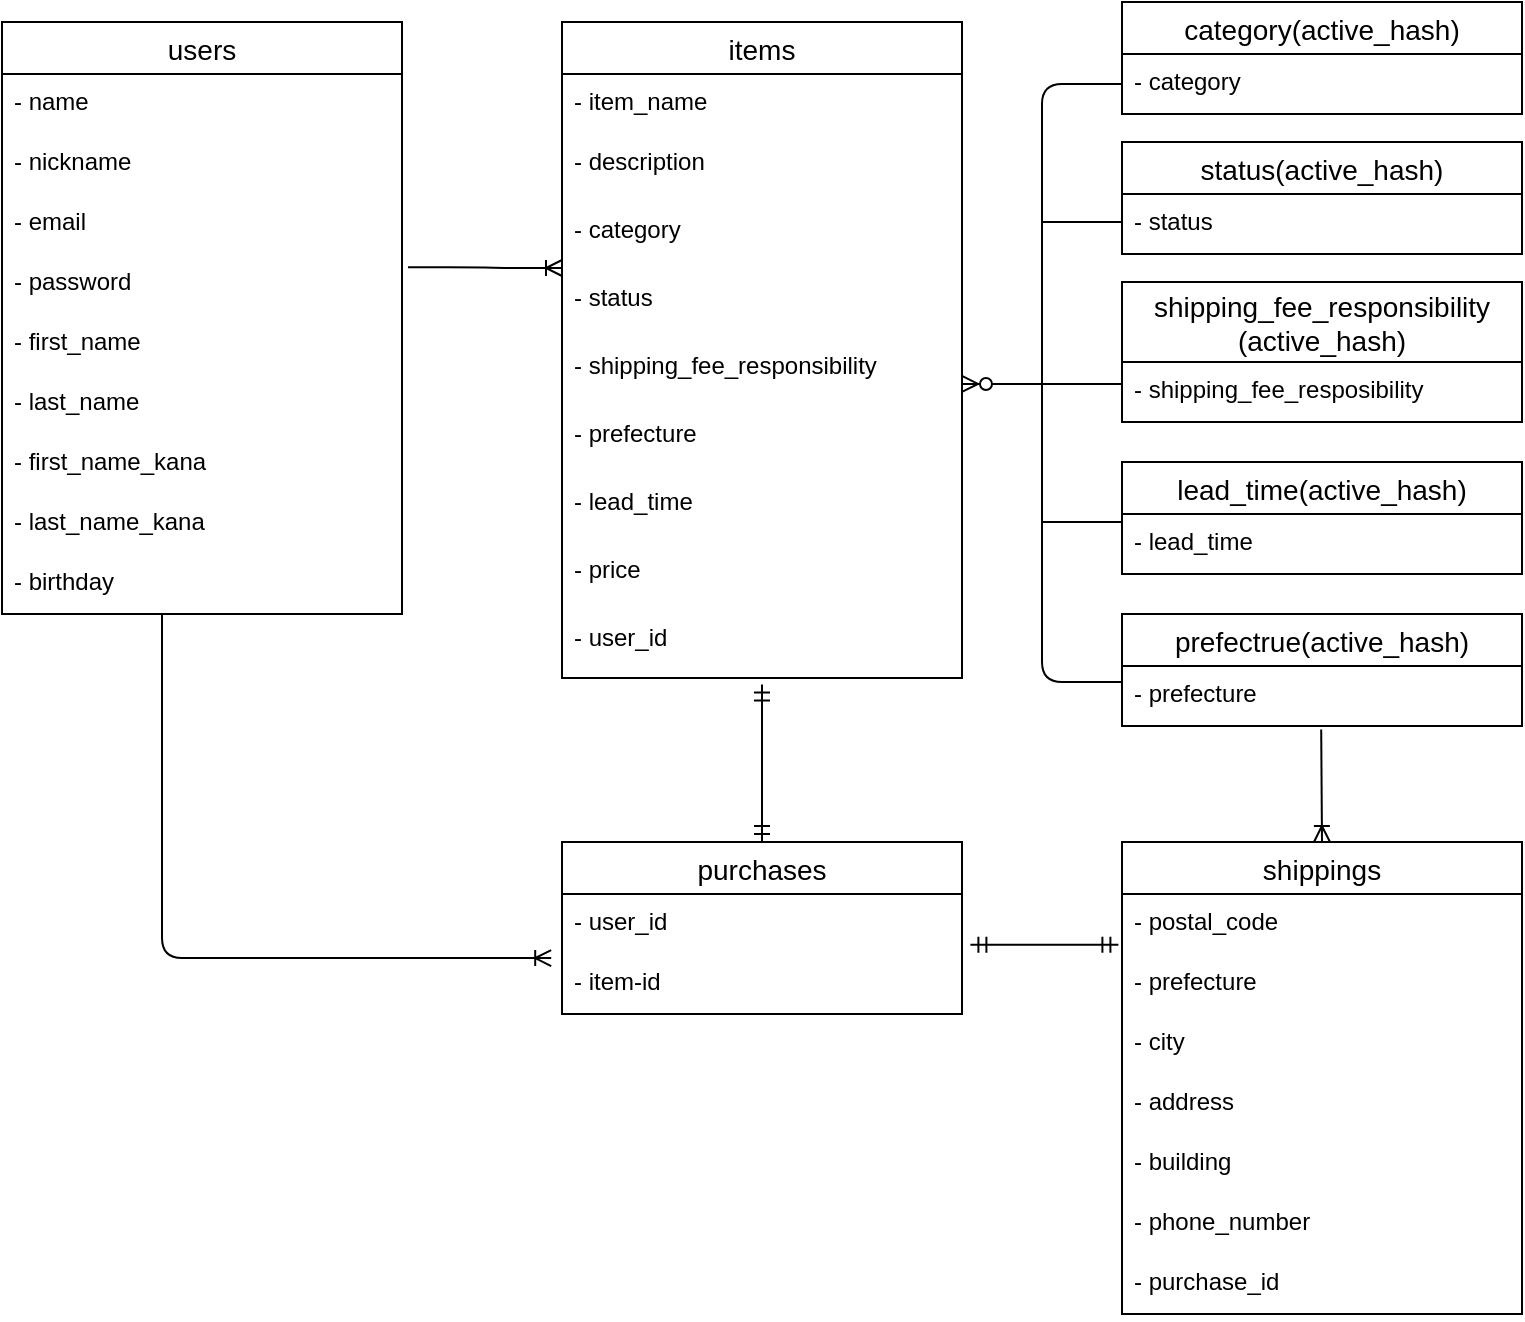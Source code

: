 <mxfile>
    <diagram id="Im9b4LFuKL-Pz-r_8Y-G" name="ページ1">
        <mxGraphModel dx="1265" dy="862" grid="1" gridSize="10" guides="1" tooltips="1" connect="1" arrows="1" fold="1" page="1" pageScale="1" pageWidth="827" pageHeight="1169" math="0" shadow="0">
            <root>
                <mxCell id="0"/>
                <mxCell id="1" parent="0"/>
                <mxCell id="MuCKCHFQJOsCQNgdCony-1" value="users" style="swimlane;fontStyle=0;childLayout=stackLayout;horizontal=1;startSize=26;horizontalStack=0;resizeParent=1;resizeParentMax=0;resizeLast=0;collapsible=1;marginBottom=0;align=center;fontSize=14;" parent="1" vertex="1">
                    <mxGeometry x="40" y="80" width="200" height="296" as="geometry"/>
                </mxCell>
                <mxCell id="MuCKCHFQJOsCQNgdCony-2" value="- name" style="text;strokeColor=none;fillColor=none;spacingLeft=4;spacingRight=4;overflow=hidden;rotatable=0;points=[[0,0.5],[1,0.5]];portConstraint=eastwest;fontSize=12;" parent="MuCKCHFQJOsCQNgdCony-1" vertex="1">
                    <mxGeometry y="26" width="200" height="30" as="geometry"/>
                </mxCell>
                <mxCell id="MuCKCHFQJOsCQNgdCony-49" value="- nickname" style="text;strokeColor=none;fillColor=none;spacingLeft=4;spacingRight=4;overflow=hidden;rotatable=0;points=[[0,0.5],[1,0.5]];portConstraint=eastwest;fontSize=12;" parent="MuCKCHFQJOsCQNgdCony-1" vertex="1">
                    <mxGeometry y="56" width="200" height="30" as="geometry"/>
                </mxCell>
                <mxCell id="MuCKCHFQJOsCQNgdCony-50" value="- email" style="text;strokeColor=none;fillColor=none;spacingLeft=4;spacingRight=4;overflow=hidden;rotatable=0;points=[[0,0.5],[1,0.5]];portConstraint=eastwest;fontSize=12;" parent="MuCKCHFQJOsCQNgdCony-1" vertex="1">
                    <mxGeometry y="86" width="200" height="30" as="geometry"/>
                </mxCell>
                <mxCell id="MuCKCHFQJOsCQNgdCony-51" value="- password" style="text;strokeColor=none;fillColor=none;spacingLeft=4;spacingRight=4;overflow=hidden;rotatable=0;points=[[0,0.5],[1,0.5]];portConstraint=eastwest;fontSize=12;" parent="MuCKCHFQJOsCQNgdCony-1" vertex="1">
                    <mxGeometry y="116" width="200" height="30" as="geometry"/>
                </mxCell>
                <mxCell id="MuCKCHFQJOsCQNgdCony-55" value="- first_name" style="text;strokeColor=none;fillColor=none;spacingLeft=4;spacingRight=4;overflow=hidden;rotatable=0;points=[[0,0.5],[1,0.5]];portConstraint=eastwest;fontSize=12;" parent="MuCKCHFQJOsCQNgdCony-1" vertex="1">
                    <mxGeometry y="146" width="200" height="30" as="geometry"/>
                </mxCell>
                <mxCell id="MuCKCHFQJOsCQNgdCony-56" value="- last_name" style="text;strokeColor=none;fillColor=none;spacingLeft=4;spacingRight=4;overflow=hidden;rotatable=0;points=[[0,0.5],[1,0.5]];portConstraint=eastwest;fontSize=12;" parent="MuCKCHFQJOsCQNgdCony-1" vertex="1">
                    <mxGeometry y="176" width="200" height="30" as="geometry"/>
                </mxCell>
                <mxCell id="MuCKCHFQJOsCQNgdCony-57" value="- first_name_kana" style="text;strokeColor=none;fillColor=none;spacingLeft=4;spacingRight=4;overflow=hidden;rotatable=0;points=[[0,0.5],[1,0.5]];portConstraint=eastwest;fontSize=12;" parent="MuCKCHFQJOsCQNgdCony-1" vertex="1">
                    <mxGeometry y="206" width="200" height="30" as="geometry"/>
                </mxCell>
                <mxCell id="MuCKCHFQJOsCQNgdCony-58" value="- last_name_kana" style="text;strokeColor=none;fillColor=none;spacingLeft=4;spacingRight=4;overflow=hidden;rotatable=0;points=[[0,0.5],[1,0.5]];portConstraint=eastwest;fontSize=12;" parent="MuCKCHFQJOsCQNgdCony-1" vertex="1">
                    <mxGeometry y="236" width="200" height="30" as="geometry"/>
                </mxCell>
                <mxCell id="MuCKCHFQJOsCQNgdCony-59" value="- birthday&#10;" style="text;strokeColor=none;fillColor=none;spacingLeft=4;spacingRight=4;overflow=hidden;rotatable=0;points=[[0,0.5],[1,0.5]];portConstraint=eastwest;fontSize=12;" parent="MuCKCHFQJOsCQNgdCony-1" vertex="1">
                    <mxGeometry y="266" width="200" height="30" as="geometry"/>
                </mxCell>
                <mxCell id="MuCKCHFQJOsCQNgdCony-5" value="items" style="swimlane;fontStyle=0;childLayout=stackLayout;horizontal=1;startSize=26;horizontalStack=0;resizeParent=1;resizeParentMax=0;resizeLast=0;collapsible=1;marginBottom=0;align=center;fontSize=14;" parent="1" vertex="1">
                    <mxGeometry x="320" y="80" width="200" height="328" as="geometry">
                        <mxRectangle x="480" y="120" width="70" height="30" as="alternateBounds"/>
                    </mxGeometry>
                </mxCell>
                <mxCell id="MuCKCHFQJOsCQNgdCony-6" value="- item_name" style="text;strokeColor=none;fillColor=none;spacingLeft=4;spacingRight=4;overflow=hidden;rotatable=0;points=[[0,0.5],[1,0.5]];portConstraint=eastwest;fontSize=12;" parent="MuCKCHFQJOsCQNgdCony-5" vertex="1">
                    <mxGeometry y="26" width="200" height="30" as="geometry"/>
                </mxCell>
                <mxCell id="MuCKCHFQJOsCQNgdCony-7" value="- description" style="text;strokeColor=none;fillColor=none;spacingLeft=4;spacingRight=4;overflow=hidden;rotatable=0;points=[[0,0.5],[1,0.5]];portConstraint=eastwest;fontSize=12;" parent="MuCKCHFQJOsCQNgdCony-5" vertex="1">
                    <mxGeometry y="56" width="200" height="34" as="geometry"/>
                </mxCell>
                <mxCell id="MuCKCHFQJOsCQNgdCony-32" value="- category" style="text;strokeColor=none;fillColor=none;spacingLeft=4;spacingRight=4;overflow=hidden;rotatable=0;points=[[0,0.5],[1,0.5]];portConstraint=eastwest;fontSize=12;" parent="MuCKCHFQJOsCQNgdCony-5" vertex="1">
                    <mxGeometry y="90" width="200" height="34" as="geometry"/>
                </mxCell>
                <mxCell id="MuCKCHFQJOsCQNgdCony-33" value="- status" style="text;strokeColor=none;fillColor=none;spacingLeft=4;spacingRight=4;overflow=hidden;rotatable=0;points=[[0,0.5],[1,0.5]];portConstraint=eastwest;fontSize=12;" parent="MuCKCHFQJOsCQNgdCony-5" vertex="1">
                    <mxGeometry y="124" width="200" height="34" as="geometry"/>
                </mxCell>
                <mxCell id="MuCKCHFQJOsCQNgdCony-35" value="- shipping_fee_responsibility" style="text;strokeColor=none;fillColor=none;spacingLeft=4;spacingRight=4;overflow=hidden;rotatable=0;points=[[0,0.5],[1,0.5]];portConstraint=eastwest;fontSize=12;" parent="MuCKCHFQJOsCQNgdCony-5" vertex="1">
                    <mxGeometry y="158" width="200" height="34" as="geometry"/>
                </mxCell>
                <mxCell id="MuCKCHFQJOsCQNgdCony-52" value="- prefecture" style="text;strokeColor=none;fillColor=none;spacingLeft=4;spacingRight=4;overflow=hidden;rotatable=0;points=[[0,0.5],[1,0.5]];portConstraint=eastwest;fontSize=12;" parent="MuCKCHFQJOsCQNgdCony-5" vertex="1">
                    <mxGeometry y="192" width="200" height="34" as="geometry"/>
                </mxCell>
                <mxCell id="MuCKCHFQJOsCQNgdCony-37" value="- lead_time&#10;" style="text;strokeColor=none;fillColor=none;spacingLeft=4;spacingRight=4;overflow=hidden;rotatable=0;points=[[0,0.5],[1,0.5]];portConstraint=eastwest;fontSize=12;" parent="MuCKCHFQJOsCQNgdCony-5" vertex="1">
                    <mxGeometry y="226" width="200" height="34" as="geometry"/>
                </mxCell>
                <mxCell id="MuCKCHFQJOsCQNgdCony-38" value="- price" style="text;strokeColor=none;fillColor=none;spacingLeft=4;spacingRight=4;overflow=hidden;rotatable=0;points=[[0,0.5],[1,0.5]];portConstraint=eastwest;fontSize=12;" parent="MuCKCHFQJOsCQNgdCony-5" vertex="1">
                    <mxGeometry y="260" width="200" height="34" as="geometry"/>
                </mxCell>
                <mxCell id="MuCKCHFQJOsCQNgdCony-39" value="- user_id" style="text;strokeColor=none;fillColor=none;spacingLeft=4;spacingRight=4;overflow=hidden;rotatable=0;points=[[0,0.5],[1,0.5]];portConstraint=eastwest;fontSize=12;" parent="MuCKCHFQJOsCQNgdCony-5" vertex="1">
                    <mxGeometry y="294" width="200" height="34" as="geometry"/>
                </mxCell>
                <mxCell id="MuCKCHFQJOsCQNgdCony-10" value="purchases" style="swimlane;fontStyle=0;childLayout=stackLayout;horizontal=1;startSize=26;horizontalStack=0;resizeParent=1;resizeParentMax=0;resizeLast=0;collapsible=1;marginBottom=0;align=center;fontSize=14;" parent="1" vertex="1">
                    <mxGeometry x="320" y="490" width="200" height="86" as="geometry"/>
                </mxCell>
                <mxCell id="MuCKCHFQJOsCQNgdCony-11" value="- user_id" style="text;strokeColor=none;fillColor=none;spacingLeft=4;spacingRight=4;overflow=hidden;rotatable=0;points=[[0,0.5],[1,0.5]];portConstraint=eastwest;fontSize=12;" parent="MuCKCHFQJOsCQNgdCony-10" vertex="1">
                    <mxGeometry y="26" width="200" height="30" as="geometry"/>
                </mxCell>
                <mxCell id="MuCKCHFQJOsCQNgdCony-13" value="- item-id" style="text;strokeColor=none;fillColor=none;spacingLeft=4;spacingRight=4;overflow=hidden;rotatable=0;points=[[0,0.5],[1,0.5]];portConstraint=eastwest;fontSize=12;" parent="MuCKCHFQJOsCQNgdCony-10" vertex="1">
                    <mxGeometry y="56" width="200" height="30" as="geometry"/>
                </mxCell>
                <mxCell id="MuCKCHFQJOsCQNgdCony-14" value="shippings" style="swimlane;fontStyle=0;childLayout=stackLayout;horizontal=1;startSize=26;horizontalStack=0;resizeParent=1;resizeParentMax=0;resizeLast=0;collapsible=1;marginBottom=0;align=center;fontSize=14;" parent="1" vertex="1">
                    <mxGeometry x="600" y="490" width="200" height="236" as="geometry"/>
                </mxCell>
                <mxCell id="MuCKCHFQJOsCQNgdCony-16" value="- postal_code" style="text;strokeColor=none;fillColor=none;spacingLeft=4;spacingRight=4;overflow=hidden;rotatable=0;points=[[0,0.5],[1,0.5]];portConstraint=eastwest;fontSize=12;" parent="MuCKCHFQJOsCQNgdCony-14" vertex="1">
                    <mxGeometry y="26" width="200" height="30" as="geometry"/>
                </mxCell>
                <mxCell id="MuCKCHFQJOsCQNgdCony-17" value="- prefecture" style="text;strokeColor=none;fillColor=none;spacingLeft=4;spacingRight=4;overflow=hidden;rotatable=0;points=[[0,0.5],[1,0.5]];portConstraint=eastwest;fontSize=12;" parent="MuCKCHFQJOsCQNgdCony-14" vertex="1">
                    <mxGeometry y="56" width="200" height="30" as="geometry"/>
                </mxCell>
                <mxCell id="MuCKCHFQJOsCQNgdCony-40" value="- city" style="text;strokeColor=none;fillColor=none;spacingLeft=4;spacingRight=4;overflow=hidden;rotatable=0;points=[[0,0.5],[1,0.5]];portConstraint=eastwest;fontSize=12;" parent="MuCKCHFQJOsCQNgdCony-14" vertex="1">
                    <mxGeometry y="86" width="200" height="30" as="geometry"/>
                </mxCell>
                <mxCell id="MuCKCHFQJOsCQNgdCony-42" value="- address" style="text;strokeColor=none;fillColor=none;spacingLeft=4;spacingRight=4;overflow=hidden;rotatable=0;points=[[0,0.5],[1,0.5]];portConstraint=eastwest;fontSize=12;" parent="MuCKCHFQJOsCQNgdCony-14" vertex="1">
                    <mxGeometry y="116" width="200" height="30" as="geometry"/>
                </mxCell>
                <mxCell id="MuCKCHFQJOsCQNgdCony-43" value="- building" style="text;strokeColor=none;fillColor=none;spacingLeft=4;spacingRight=4;overflow=hidden;rotatable=0;points=[[0,0.5],[1,0.5]];portConstraint=eastwest;fontSize=12;" parent="MuCKCHFQJOsCQNgdCony-14" vertex="1">
                    <mxGeometry y="146" width="200" height="30" as="geometry"/>
                </mxCell>
                <mxCell id="MuCKCHFQJOsCQNgdCony-46" value="- phone_number" style="text;strokeColor=none;fillColor=none;spacingLeft=4;spacingRight=4;overflow=hidden;rotatable=0;points=[[0,0.5],[1,0.5]];portConstraint=eastwest;fontSize=12;" parent="MuCKCHFQJOsCQNgdCony-14" vertex="1">
                    <mxGeometry y="176" width="200" height="30" as="geometry"/>
                </mxCell>
                <mxCell id="MuCKCHFQJOsCQNgdCony-47" value="- purchase_id" style="text;strokeColor=none;fillColor=none;spacingLeft=4;spacingRight=4;overflow=hidden;rotatable=0;points=[[0,0.5],[1,0.5]];portConstraint=eastwest;fontSize=12;" parent="MuCKCHFQJOsCQNgdCony-14" vertex="1">
                    <mxGeometry y="206" width="200" height="30" as="geometry"/>
                </mxCell>
                <mxCell id="MuCKCHFQJOsCQNgdCony-22" value="" style="edgeStyle=entityRelationEdgeStyle;fontSize=12;html=1;endArrow=ERoneToMany;exitX=1.015;exitY=0.22;exitDx=0;exitDy=0;exitPerimeter=0;" parent="1" source="MuCKCHFQJOsCQNgdCony-51" edge="1">
                    <mxGeometry width="100" height="100" relative="1" as="geometry">
                        <mxPoint x="320" y="180" as="sourcePoint"/>
                        <mxPoint x="320" y="203" as="targetPoint"/>
                    </mxGeometry>
                </mxCell>
                <mxCell id="MuCKCHFQJOsCQNgdCony-27" value="" style="fontSize=12;html=1;endArrow=ERoneToMany;entryX=-0.027;entryY=0.067;entryDx=0;entryDy=0;entryPerimeter=0;" parent="1" edge="1" target="MuCKCHFQJOsCQNgdCony-13">
                    <mxGeometry width="100" height="100" relative="1" as="geometry">
                        <mxPoint x="120" y="376" as="sourcePoint"/>
                        <mxPoint x="240" y="490" as="targetPoint"/>
                        <Array as="points">
                            <mxPoint x="120" y="548"/>
                        </Array>
                    </mxGeometry>
                </mxCell>
                <mxCell id="MuCKCHFQJOsCQNgdCony-53" value="" style="fontSize=12;html=1;endArrow=ERmandOne;startArrow=ERmandOne;exitX=-0.009;exitY=-0.153;exitDx=0;exitDy=0;entryX=1.021;entryY=-0.153;entryDx=0;entryDy=0;entryPerimeter=0;exitPerimeter=0;" parent="1" source="MuCKCHFQJOsCQNgdCony-17" target="MuCKCHFQJOsCQNgdCony-13" edge="1">
                    <mxGeometry width="100" height="100" relative="1" as="geometry">
                        <mxPoint x="330" y="510" as="sourcePoint"/>
                        <mxPoint x="430" y="410" as="targetPoint"/>
                    </mxGeometry>
                </mxCell>
                <mxCell id="MuCKCHFQJOsCQNgdCony-54" value="" style="fontSize=12;html=1;endArrow=ERmandOne;startArrow=ERmandOne;exitX=0.5;exitY=0;exitDx=0;exitDy=0;entryX=0.5;entryY=1.094;entryDx=0;entryDy=0;entryPerimeter=0;" parent="1" source="MuCKCHFQJOsCQNgdCony-10" target="MuCKCHFQJOsCQNgdCony-39" edge="1">
                    <mxGeometry width="100" height="100" relative="1" as="geometry">
                        <mxPoint x="340" y="450" as="sourcePoint"/>
                        <mxPoint x="480" y="380" as="targetPoint"/>
                        <Array as="points"/>
                    </mxGeometry>
                </mxCell>
                <mxCell id="MuCKCHFQJOsCQNgdCony-76" value="category(active_hash)" style="swimlane;fontStyle=0;childLayout=stackLayout;horizontal=1;startSize=26;horizontalStack=0;resizeParent=1;resizeParentMax=0;resizeLast=0;collapsible=1;marginBottom=0;align=center;fontSize=14;" parent="1" vertex="1">
                    <mxGeometry x="600" y="70" width="200" height="56" as="geometry"/>
                </mxCell>
                <mxCell id="MuCKCHFQJOsCQNgdCony-77" value="- category" style="text;strokeColor=none;fillColor=none;spacingLeft=4;spacingRight=4;overflow=hidden;rotatable=0;points=[[0,0.5],[1,0.5]];portConstraint=eastwest;fontSize=12;" parent="MuCKCHFQJOsCQNgdCony-76" vertex="1">
                    <mxGeometry y="26" width="200" height="30" as="geometry"/>
                </mxCell>
                <mxCell id="MuCKCHFQJOsCQNgdCony-81" value="status(active_hash)" style="swimlane;fontStyle=0;childLayout=stackLayout;horizontal=1;startSize=26;horizontalStack=0;resizeParent=1;resizeParentMax=0;resizeLast=0;collapsible=1;marginBottom=0;align=center;fontSize=14;" parent="1" vertex="1">
                    <mxGeometry x="600" y="140" width="200" height="56" as="geometry"/>
                </mxCell>
                <mxCell id="MuCKCHFQJOsCQNgdCony-82" value="- status" style="text;strokeColor=none;fillColor=none;spacingLeft=4;spacingRight=4;overflow=hidden;rotatable=0;points=[[0,0.5],[1,0.5]];portConstraint=eastwest;fontSize=12;" parent="MuCKCHFQJOsCQNgdCony-81" vertex="1">
                    <mxGeometry y="26" width="200" height="30" as="geometry"/>
                </mxCell>
                <mxCell id="MuCKCHFQJOsCQNgdCony-83" value="shipping_fee_responsibility&#10;(active_hash)" style="swimlane;fontStyle=0;childLayout=stackLayout;horizontal=1;startSize=40;horizontalStack=0;resizeParent=1;resizeParentMax=0;resizeLast=0;collapsible=1;marginBottom=0;align=center;fontSize=14;" parent="1" vertex="1">
                    <mxGeometry x="600" y="210" width="200" height="70" as="geometry"/>
                </mxCell>
                <mxCell id="MuCKCHFQJOsCQNgdCony-84" value="- shipping_fee_resposibility" style="text;strokeColor=none;fillColor=none;spacingLeft=4;spacingRight=4;overflow=hidden;rotatable=0;points=[[0,0.5],[1,0.5]];portConstraint=eastwest;fontSize=12;" parent="MuCKCHFQJOsCQNgdCony-83" vertex="1">
                    <mxGeometry y="40" width="200" height="30" as="geometry"/>
                </mxCell>
                <mxCell id="MuCKCHFQJOsCQNgdCony-85" value="lead_time(active_hash)" style="swimlane;fontStyle=0;childLayout=stackLayout;horizontal=1;startSize=26;horizontalStack=0;resizeParent=1;resizeParentMax=0;resizeLast=0;collapsible=1;marginBottom=0;align=center;fontSize=14;" parent="1" vertex="1">
                    <mxGeometry x="600" y="300" width="200" height="56" as="geometry"/>
                </mxCell>
                <mxCell id="MuCKCHFQJOsCQNgdCony-86" value="- lead_time" style="text;strokeColor=none;fillColor=none;spacingLeft=4;spacingRight=4;overflow=hidden;rotatable=0;points=[[0,0.5],[1,0.5]];portConstraint=eastwest;fontSize=12;" parent="MuCKCHFQJOsCQNgdCony-85" vertex="1">
                    <mxGeometry y="26" width="200" height="30" as="geometry"/>
                </mxCell>
                <mxCell id="MuCKCHFQJOsCQNgdCony-87" value="prefectrue(active_hash)" style="swimlane;fontStyle=0;childLayout=stackLayout;horizontal=1;startSize=26;horizontalStack=0;resizeParent=1;resizeParentMax=0;resizeLast=0;collapsible=1;marginBottom=0;align=center;fontSize=14;" parent="1" vertex="1">
                    <mxGeometry x="600" y="376" width="200" height="56" as="geometry"/>
                </mxCell>
                <mxCell id="MuCKCHFQJOsCQNgdCony-88" value="- prefecture" style="text;strokeColor=none;fillColor=none;spacingLeft=4;spacingRight=4;overflow=hidden;rotatable=0;points=[[0,0.5],[1,0.5]];portConstraint=eastwest;fontSize=12;" parent="MuCKCHFQJOsCQNgdCony-87" vertex="1">
                    <mxGeometry y="26" width="200" height="30" as="geometry"/>
                </mxCell>
                <mxCell id="MuCKCHFQJOsCQNgdCony-89" value="" style="fontSize=12;html=1;endArrow=ERoneToMany;rounded=1;strokeColor=default;exitX=0.498;exitY=1.06;exitDx=0;exitDy=0;exitPerimeter=0;entryX=0.5;entryY=0;entryDx=0;entryDy=0;" parent="1" source="MuCKCHFQJOsCQNgdCony-88" target="MuCKCHFQJOsCQNgdCony-14" edge="1">
                    <mxGeometry width="100" height="100" relative="1" as="geometry">
                        <mxPoint x="390" y="390" as="sourcePoint"/>
                        <mxPoint x="680" y="490" as="targetPoint"/>
                    </mxGeometry>
                </mxCell>
                <mxCell id="MuCKCHFQJOsCQNgdCony-90" value="" style="fontSize=12;html=1;endArrow=ERzeroToMany;endFill=1;rounded=1;strokeColor=default;entryX=1;entryY=0.676;entryDx=0;entryDy=0;entryPerimeter=0;" parent="1" target="MuCKCHFQJOsCQNgdCony-35" edge="1">
                    <mxGeometry width="100" height="100" relative="1" as="geometry">
                        <mxPoint x="600" y="261" as="sourcePoint"/>
                        <mxPoint x="530" y="270" as="targetPoint"/>
                        <Array as="points"/>
                    </mxGeometry>
                </mxCell>
                <mxCell id="MuCKCHFQJOsCQNgdCony-92" value="" style="endArrow=none;html=1;rounded=1;strokeColor=default;" parent="1" edge="1">
                    <mxGeometry relative="1" as="geometry">
                        <mxPoint x="560" y="260" as="sourcePoint"/>
                        <mxPoint x="600" y="410" as="targetPoint"/>
                        <Array as="points">
                            <mxPoint x="560" y="410"/>
                        </Array>
                    </mxGeometry>
                </mxCell>
                <mxCell id="MuCKCHFQJOsCQNgdCony-93" value="" style="endArrow=none;html=1;rounded=0;strokeColor=default;" parent="1" edge="1">
                    <mxGeometry relative="1" as="geometry">
                        <mxPoint x="560" y="330" as="sourcePoint"/>
                        <mxPoint x="600" y="330" as="targetPoint"/>
                    </mxGeometry>
                </mxCell>
                <mxCell id="MuCKCHFQJOsCQNgdCony-94" value="" style="endArrow=none;html=1;rounded=1;strokeColor=default;entryX=0;entryY=0.5;entryDx=0;entryDy=0;" parent="1" target="MuCKCHFQJOsCQNgdCony-77" edge="1">
                    <mxGeometry relative="1" as="geometry">
                        <mxPoint x="560" y="260" as="sourcePoint"/>
                        <mxPoint x="520" y="320" as="targetPoint"/>
                        <Array as="points">
                            <mxPoint x="560" y="111"/>
                        </Array>
                    </mxGeometry>
                </mxCell>
                <mxCell id="MuCKCHFQJOsCQNgdCony-95" value="" style="endArrow=none;html=1;rounded=0;strokeColor=default;" parent="1" edge="1">
                    <mxGeometry relative="1" as="geometry">
                        <mxPoint x="560" y="180" as="sourcePoint"/>
                        <mxPoint x="600" y="180" as="targetPoint"/>
                    </mxGeometry>
                </mxCell>
            </root>
        </mxGraphModel>
    </diagram>
    <diagram id="J_4WLbgv1WloeKTbe_ax" name="ページ2">
        <mxGraphModel dx="1025" dy="606" grid="1" gridSize="10" guides="1" tooltips="1" connect="1" arrows="1" fold="1" page="1" pageScale="1" pageWidth="827" pageHeight="1169" math="0" shadow="0">
            <root>
                <mxCell id="0"/>
                <mxCell id="1" parent="0"/>
            </root>
        </mxGraphModel>
    </diagram>
</mxfile>